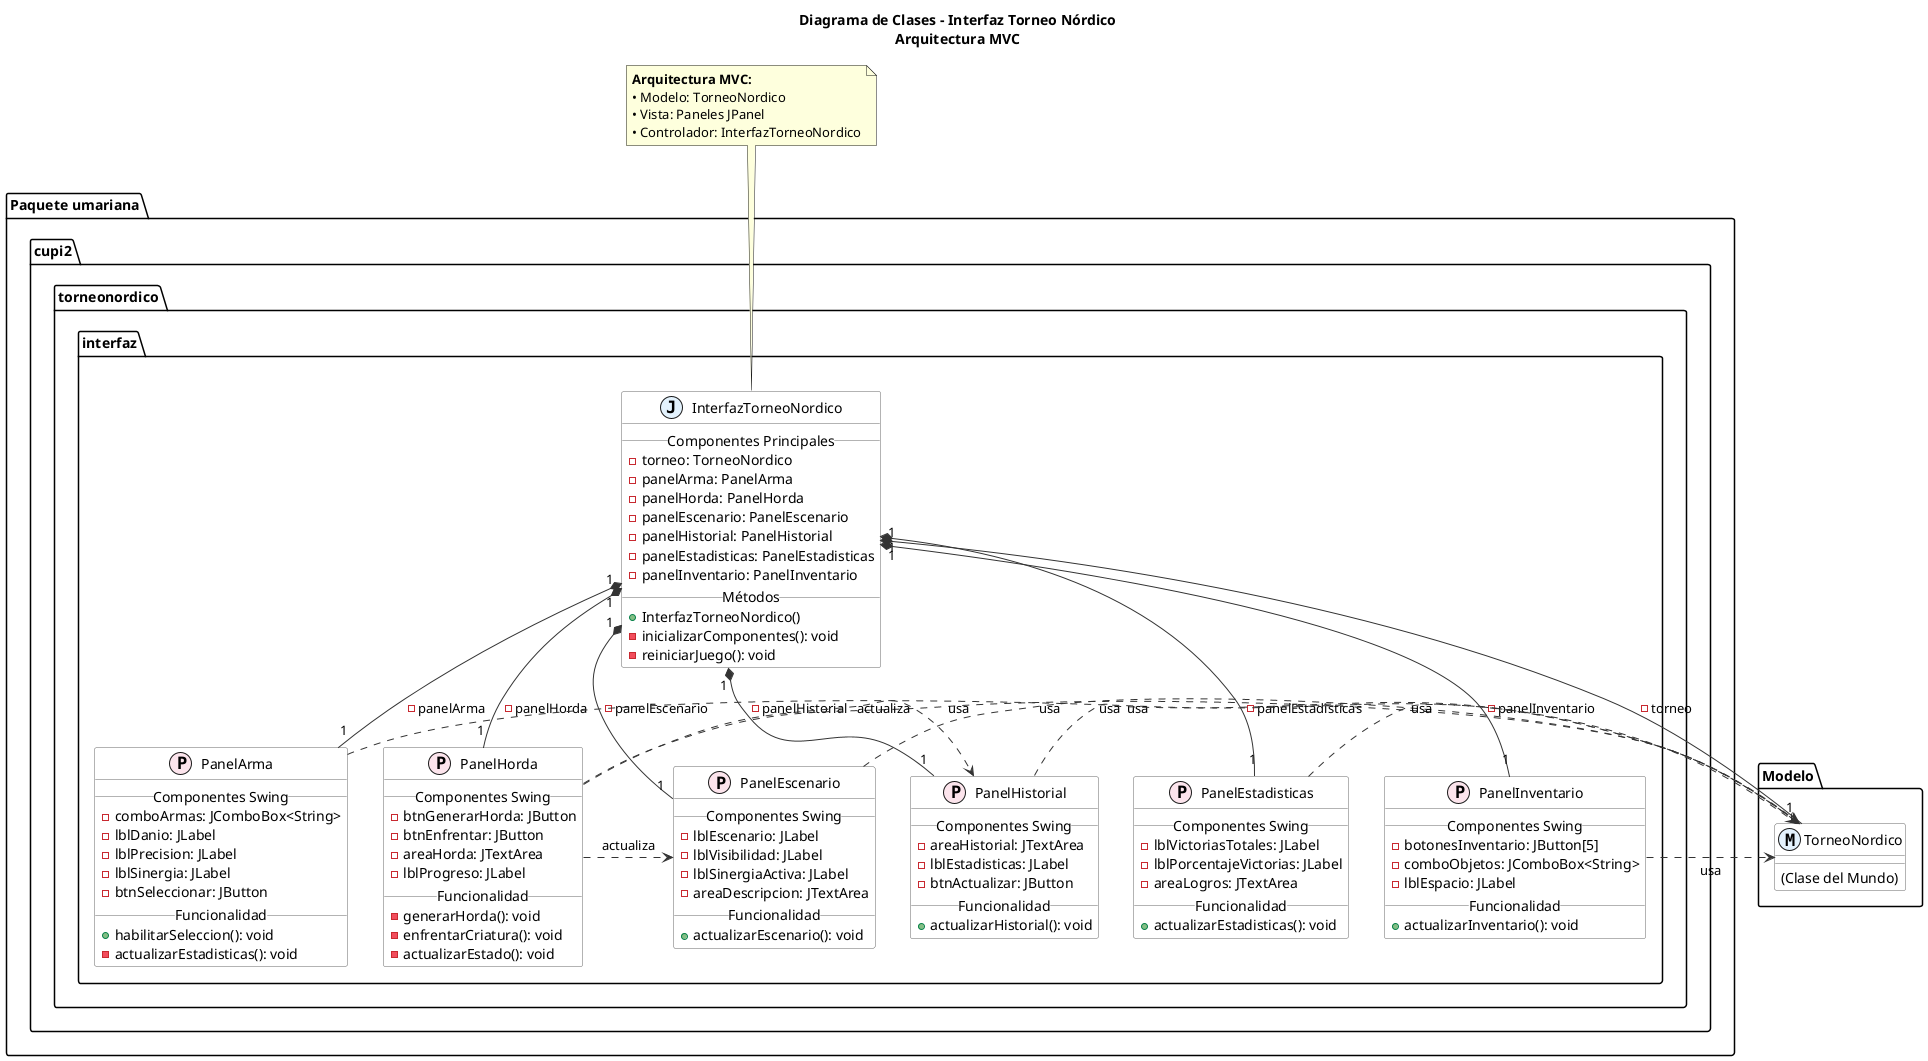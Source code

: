 @startuml
!define MAIN_FRAME #E3F2FD
!define PANEL #FCE4EC
!define COMPONENT #E1F5FE

title Diagrama de Clases - Interfaz Torneo Nórdico\n**Arquitectura MVC**

skinparam class {
    BackgroundColor White
    BorderColor #666666
    ArrowColor #333333
    FontName Arial
}

package "Paquete umariana.cupi2.torneonordico.interfaz" {
    
    class InterfazTorneoNordico << (J,MAIN_FRAME) >> {
        __Componentes Principales__
        - torneo: TorneoNordico
        - panelArma: PanelArma
        - panelHorda: PanelHorda
        - panelEscenario: PanelEscenario
        - panelHistorial: PanelHistorial
        - panelEstadisticas: PanelEstadisticas
        - panelInventario: PanelInventario
        __Métodos__
        + InterfazTorneoNordico()
        - inicializarComponentes(): void
        - reiniciarJuego(): void
    }
    
    class PanelArma << (P,PANEL) >> {
        __Componentes Swing__
        - comboArmas: JComboBox<String>
        - lblDanio: JLabel
        - lblPrecision: JLabel
        - lblSinergia: JLabel
        - btnSeleccionar: JButton
        __Funcionalidad__
        + habilitarSeleccion(): void
        - actualizarEstadisticas(): void
    }
    
    class PanelHorda << (P,PANEL) >> {
        __Componentes Swing__
        - btnGenerarHorda: JButton
        - btnEnfrentar: JButton
        - areaHorda: JTextArea
        - lblProgreso: JLabel
        __Funcionalidad__
        - generarHorda(): void
        - enfrentarCriatura(): void
        - actualizarEstado(): void
    }
    
    class PanelEscenario << (P,PANEL) >> {
        __Componentes Swing__
        - lblEscenario: JLabel
        - lblVisibilidad: JLabel
        - lblSinergiaActiva: JLabel
        - areaDescripcion: JTextArea
        __Funcionalidad__
        + actualizarEscenario(): void
    }
    
    class PanelHistorial << (P,PANEL) >> {
        __Componentes Swing__
        - areaHistorial: JTextArea
        - lblEstadisticas: JLabel
        - btnActualizar: JButton
        __Funcionalidad__
        + actualizarHistorial(): void
    }
    
    class PanelEstadisticas << (P,PANEL) >> {
        __Componentes Swing__
        - lblVictoriasTotales: JLabel
        - lblPorcentajeVictorias: JLabel
        - areaLogros: JTextArea
        __Funcionalidad__
        + actualizarEstadisticas(): void
    }
    
    class PanelInventario << (P,PANEL) >> {
        __Componentes Swing__
        - botonesInventario: JButton[5]
        - comboObjetos: JComboBox<String>
        - lblEspacio: JLabel
        __Funcionalidad__
        + actualizarInventario(): void
    }
}

package "Modelo" {
    class TorneoNordico << (M,#E3F2FD) >> {
        (Clase del Mundo)
    }
}

' ==== RELACIONES DE COMPOSICIÓN ====
InterfazTorneoNordico "1" *-- "1" TorneoNordico : - torneo
InterfazTorneoNordico "1" *-- "1" PanelArma : - panelArma
InterfazTorneoNordico "1" *-- "1" PanelHorda : - panelHorda
InterfazTorneoNordico "1" *-- "1" PanelEscenario : - panelEscenario
InterfazTorneoNordico "1" *-- "1" PanelHistorial : - panelHistorial
InterfazTorneoNordico "1" *-- "1" PanelEstadisticas : - panelEstadisticas
InterfazTorneoNordico "1" *-- "1" PanelInventario : - panelInventario

' ==== RELACIONES DE DEPENDENCIA ====
PanelArma .> TorneoNordico : usa
PanelHorda .> TorneoNordico : usa
PanelEscenario .> TorneoNordico : usa
PanelHistorial .> TorneoNordico : usa
PanelEstadisticas .> TorneoNordico : usa
PanelInventario .> TorneoNordico : usa

PanelHorda .> PanelEscenario : actualiza
PanelHorda .> PanelHistorial : actualiza

note top of InterfazTorneoNordico
  **Arquitectura MVC:**
  • Modelo: TorneoNordico
  • Vista: Paneles JPanel
  • Controlador: InterfazTorneoNordico
end note

@enduml